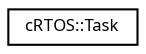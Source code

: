 digraph "Graphical Class Hierarchy"
{
  edge [fontname="Sans",fontsize="8",labelfontname="Sans",labelfontsize="8"];
  node [fontname="Sans",fontsize="8",shape=record];
  rankdir="LR";
  Node1 [label="cRTOS::Task",height=0.2,width=0.4,color="black", fillcolor="white", style="filled",URL="$classc_r_t_o_s_1_1_task.html",tooltip="Abstract base class of RTOS tasks. "];
}
